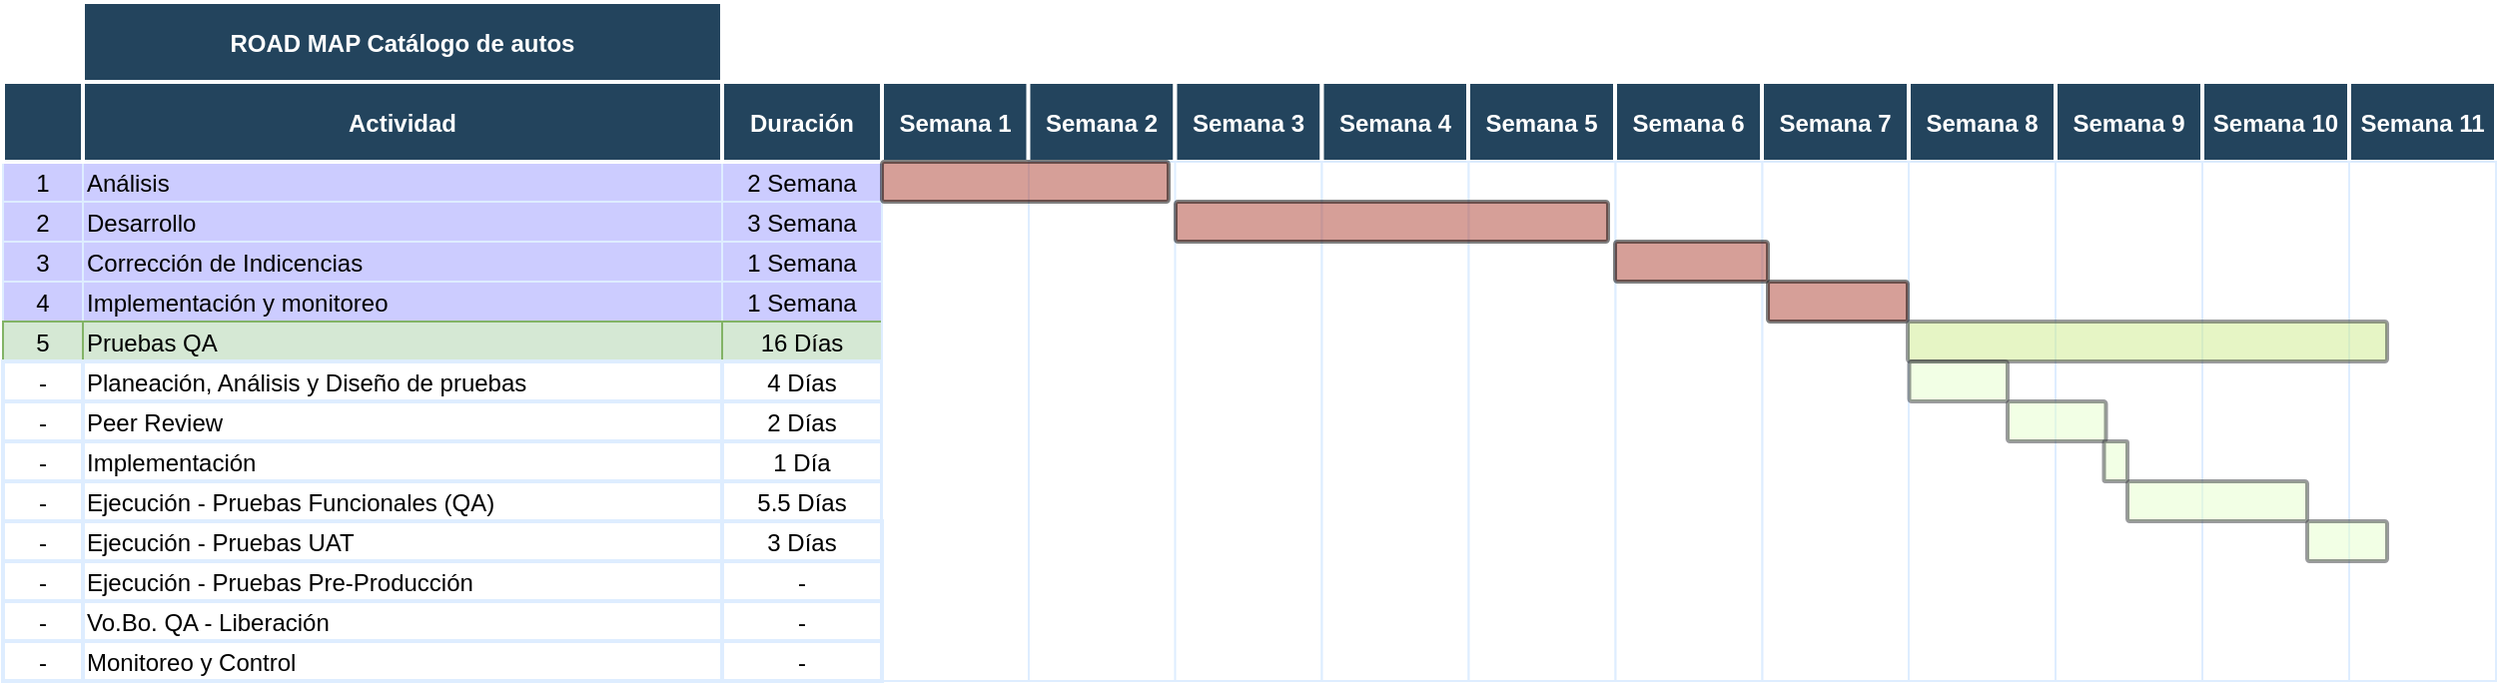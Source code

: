 <mxfile version="22.1.18" type="github">
  <diagram name="Page-1" id="8378b5f6-a2b2-b727-a746-972ab9d02e00">
    <mxGraphModel dx="800" dy="440" grid="1" gridSize="10" guides="1" tooltips="1" connect="0" arrows="1" fold="1" page="1" pageScale="1.5" pageWidth="1169" pageHeight="827" background="none" math="0" shadow="0">
      <root>
        <mxCell id="0" />
        <mxCell id="1" parent="0" />
        <mxCell id="63" value="1" style="strokeColor=#DEEDFF;fillColor=#CCCCFF;" parent="1" vertex="1">
          <mxGeometry x="246.5" y="380" width="40" height="20" as="geometry" />
        </mxCell>
        <mxCell id="64" value="Análisis" style="align=left;strokeColor=#DEEDFF;fillColor=#CCCCFF;" parent="1" vertex="1">
          <mxGeometry x="286.5" y="380" width="320" height="20" as="geometry" />
        </mxCell>
        <mxCell id="65" value="2 Semana" style="strokeColor=#DEEDFF;fillColor=#CCCCFF;" parent="1" vertex="1">
          <mxGeometry x="606.5" y="380" width="80.0" height="20" as="geometry" />
        </mxCell>
        <mxCell id="69" value="2" style="strokeColor=#DEEDFF;fillColor=#CCCCFF;" parent="1" vertex="1">
          <mxGeometry x="246.5" y="400.0" width="40" height="20" as="geometry" />
        </mxCell>
        <mxCell id="70" value="Desarrollo" style="align=left;strokeColor=#DEEDFF;fillColor=#CCCCFF;" parent="1" vertex="1">
          <mxGeometry x="286.5" y="400.0" width="320.0" height="20" as="geometry" />
        </mxCell>
        <mxCell id="71" value="3 Semana" style="strokeColor=#DEEDFF;fillColor=#CCCCFF;" parent="1" vertex="1">
          <mxGeometry x="606.5" y="400.0" width="80.0" height="20" as="geometry" />
        </mxCell>
        <mxCell id="74" value="3" style="strokeColor=#DEEDFF;fillColor=#CCCCFF;" parent="1" vertex="1">
          <mxGeometry x="246.5" y="420.0" width="40" height="20" as="geometry" />
        </mxCell>
        <mxCell id="75" value="Corrección de Indicencias" style="align=left;strokeColor=#DEEDFF;fillColor=#CCCCFF;" parent="1" vertex="1">
          <mxGeometry x="286.5" y="420.0" width="320.0" height="20.0" as="geometry" />
        </mxCell>
        <mxCell id="76" value="1 Semana" style="strokeColor=#DEEDFF;fillColor=#CCCCFF;" parent="1" vertex="1">
          <mxGeometry x="606.5" y="420.0" width="80.0" height="20" as="geometry" />
        </mxCell>
        <mxCell id="79" value="4" style="strokeColor=#DEEDFF;fillColor=#CCCCFF;" parent="1" vertex="1">
          <mxGeometry x="246.5" y="440.0" width="40" height="20" as="geometry" />
        </mxCell>
        <mxCell id="80" value="Implementación y monitoreo" style="align=left;strokeColor=#DEEDFF;fillColor=#CCCCFF;" parent="1" vertex="1">
          <mxGeometry x="286.5" y="440.0" width="320" height="20" as="geometry" />
        </mxCell>
        <mxCell id="81" value="1 Semana" style="strokeColor=#DEEDFF;fillColor=#CCCCFF;" parent="1" vertex="1">
          <mxGeometry x="606.5" y="440.0" width="80.0" height="20" as="geometry" />
        </mxCell>
        <mxCell id="84" value="5" style="strokeColor=#82b366;fillColor=#d5e8d4;" parent="1" vertex="1">
          <mxGeometry x="246.5" y="460.0" width="40" height="20" as="geometry" />
        </mxCell>
        <mxCell id="85" value="Pruebas QA" style="align=left;strokeColor=#82b366;fillColor=#d5e8d4;" parent="1" vertex="1">
          <mxGeometry x="286.5" y="460.0" width="320.0" height="20" as="geometry" />
        </mxCell>
        <mxCell id="86" value="16 Días" style="strokeColor=#82b366;fillColor=#d5e8d4;" parent="1" vertex="1">
          <mxGeometry x="606.5" y="460.0" width="80.0" height="20" as="geometry" />
        </mxCell>
        <mxCell id="89" value="-" style="strokeColor=#DEEDFF;strokeWidth=2;" parent="1" vertex="1">
          <mxGeometry x="246.5" y="480.0" width="40" height="20" as="geometry" />
        </mxCell>
        <mxCell id="90" value="Planeación, Análisis y Diseño de pruebas" style="align=left;strokeColor=#DEEDFF;strokeWidth=2;" parent="1" vertex="1">
          <mxGeometry x="286.5" y="480.0" width="320.0" height="20" as="geometry" />
        </mxCell>
        <mxCell id="91" value="4 Días" style="strokeColor=#DEEDFF;strokeWidth=2;" parent="1" vertex="1">
          <mxGeometry x="606.5" y="480.0" width="80.0" height="20" as="geometry" />
        </mxCell>
        <mxCell id="94" value="-" style="strokeColor=#DEEDFF;strokeWidth=2;" parent="1" vertex="1">
          <mxGeometry x="246.5" y="500.0" width="40" height="20" as="geometry" />
        </mxCell>
        <mxCell id="95" value="Peer Review" style="align=left;strokeColor=#DEEDFF;strokeWidth=2;" parent="1" vertex="1">
          <mxGeometry x="286.5" y="500.0" width="320.0" height="20" as="geometry" />
        </mxCell>
        <mxCell id="96" value="2 Días" style="strokeColor=#DEEDFF;strokeWidth=2;" parent="1" vertex="1">
          <mxGeometry x="606.5" y="500.0" width="80.0" height="20" as="geometry" />
        </mxCell>
        <mxCell id="99" value="-" style="strokeColor=#DEEDFF;fillColor=#FFFFFF;strokeWidth=2;" parent="1" vertex="1">
          <mxGeometry x="246.5" y="520.0" width="40" height="20" as="geometry" />
        </mxCell>
        <mxCell id="100" value="Implementación" style="align=left;strokeColor=#DEEDFF;fillColor=#FFFFFF;strokeWidth=2;" parent="1" vertex="1">
          <mxGeometry x="286.5" y="520.0" width="320.0" height="20" as="geometry" />
        </mxCell>
        <mxCell id="101" value="1 Día" style="strokeColor=#DEEDFF;fillColor=#FFFFFF;strokeWidth=2;" parent="1" vertex="1">
          <mxGeometry x="606.5" y="520.0" width="80.0" height="20" as="geometry" />
        </mxCell>
        <mxCell id="104" value="-" style="strokeColor=#DEEDFF;fillColor=#FFFFFF;strokeWidth=2;" parent="1" vertex="1">
          <mxGeometry x="246.5" y="540.0" width="40" height="20" as="geometry" />
        </mxCell>
        <mxCell id="105" value="Ejecución - Pruebas Funcionales (QA)" style="align=left;strokeColor=#DEEDFF;fillColor=#FFFFFF;strokeWidth=2;" parent="1" vertex="1">
          <mxGeometry x="286.5" y="540.0" width="320.0" height="20.0" as="geometry" />
        </mxCell>
        <mxCell id="106" value="5.5 Días" style="strokeColor=#DEEDFF;fillColor=#FFFFFF;strokeWidth=2;" parent="1" vertex="1">
          <mxGeometry x="606.5" y="540.0" width="80.0" height="20" as="geometry" />
        </mxCell>
        <mxCell id="194" value="" style="strokeColor=#DEEDFF" parent="1" vertex="1">
          <mxGeometry x="686.5" y="380" width="73.5" height="260" as="geometry" />
        </mxCell>
        <mxCell id="2" value="Actividad" style="fillColor=#23445D;strokeColor=#FFFFFF;strokeWidth=2;fontColor=#FFFFFF;fontStyle=1" parent="1" vertex="1">
          <mxGeometry x="286.5" y="340" width="320" height="40" as="geometry" />
        </mxCell>
        <mxCell id="3" value="" style="fillColor=#23445D;strokeColor=#FFFFFF;strokeWidth=2;fontColor=#FFFFFF;fontStyle=1" parent="1" vertex="1">
          <mxGeometry x="246.5" y="340" width="40" height="40" as="geometry" />
        </mxCell>
        <mxCell id="4" value="Semana 1" style="fillColor=#23445D;strokeColor=#FFFFFF;strokeWidth=2;fontColor=#FFFFFF;fontStyle=1" parent="1" vertex="1">
          <mxGeometry x="686.5" y="340" width="73.5" height="40" as="geometry" />
        </mxCell>
        <mxCell id="12" value="Duración" style="fillColor=#23445D;strokeColor=#FFFFFF;strokeWidth=2;fontColor=#FFFFFF;fontStyle=1" parent="1" vertex="1">
          <mxGeometry x="606.5" y="340.0" width="80.0" height="40.0" as="geometry" />
        </mxCell>
        <mxCell id="0TEdr6XwHTBYmzNy-4LU-400" value="-" style="strokeColor=#DEEDFF;strokeWidth=2;" parent="1" vertex="1">
          <mxGeometry x="246.5" y="560.0" width="40" height="20" as="geometry" />
        </mxCell>
        <mxCell id="0TEdr6XwHTBYmzNy-4LU-401" value="Ejecución - Pruebas UAT" style="align=left;strokeColor=#DEEDFF;strokeWidth=2;" parent="1" vertex="1">
          <mxGeometry x="286.5" y="560.0" width="320.0" height="20" as="geometry" />
        </mxCell>
        <mxCell id="0TEdr6XwHTBYmzNy-4LU-402" value="3 Días" style="strokeColor=#DEEDFF;strokeWidth=2;" parent="1" vertex="1">
          <mxGeometry x="606.5" y="560.0" width="80.0" height="20" as="geometry" />
        </mxCell>
        <mxCell id="0TEdr6XwHTBYmzNy-4LU-405" value="-" style="strokeColor=#DEEDFF;fillColor=#FFFFFF;strokeWidth=2;" parent="1" vertex="1">
          <mxGeometry x="246.5" y="580.0" width="40" height="20" as="geometry" />
        </mxCell>
        <mxCell id="0TEdr6XwHTBYmzNy-4LU-406" value="Ejecución - Pruebas Pre-Producción" style="align=left;strokeColor=#DEEDFF;fillColor=#FFFFFF;strokeWidth=2;" parent="1" vertex="1">
          <mxGeometry x="286.5" y="580.0" width="320.0" height="20" as="geometry" />
        </mxCell>
        <mxCell id="0TEdr6XwHTBYmzNy-4LU-407" value="-" style="strokeColor=#DEEDFF;fillColor=#FFFFFF;strokeWidth=2;" parent="1" vertex="1">
          <mxGeometry x="606.5" y="580.0" width="80.0" height="20" as="geometry" />
        </mxCell>
        <mxCell id="0TEdr6XwHTBYmzNy-4LU-410" value="-" style="strokeColor=#DEEDFF;fillColor=#FFFFFF;strokeWidth=2;" parent="1" vertex="1">
          <mxGeometry x="246.5" y="600.0" width="40" height="20" as="geometry" />
        </mxCell>
        <mxCell id="0TEdr6XwHTBYmzNy-4LU-411" value="Vo.Bo. QA - Liberación" style="align=left;strokeColor=#DEEDFF;fillColor=#FFFFFF;strokeWidth=2;" parent="1" vertex="1">
          <mxGeometry x="286.5" y="600.0" width="320.0" height="20.0" as="geometry" />
        </mxCell>
        <mxCell id="0TEdr6XwHTBYmzNy-4LU-412" value="-" style="strokeColor=#DEEDFF;fillColor=#FFFFFF;strokeWidth=2;" parent="1" vertex="1">
          <mxGeometry x="606.5" y="600.0" width="80.0" height="20" as="geometry" />
        </mxCell>
        <mxCell id="0TEdr6XwHTBYmzNy-4LU-415" value="-" style="strokeColor=#DEEDFF;fillColor=#FFFFFF;strokeWidth=2;" parent="1" vertex="1">
          <mxGeometry x="246.5" y="620.0" width="40" height="20" as="geometry" />
        </mxCell>
        <mxCell id="0TEdr6XwHTBYmzNy-4LU-416" value="Monitoreo y Control" style="align=left;strokeColor=#DEEDFF;fillColor=#FFFFFF;strokeWidth=2;" parent="1" vertex="1">
          <mxGeometry x="286.5" y="620.0" width="320.0" height="20.0" as="geometry" />
        </mxCell>
        <mxCell id="0TEdr6XwHTBYmzNy-4LU-417" value="-" style="strokeColor=#DEEDFF;fillColor=#FFFFFF;strokeWidth=2;" parent="1" vertex="1">
          <mxGeometry x="606.5" y="620.0" width="80.0" height="20" as="geometry" />
        </mxCell>
        <mxCell id="0TEdr6XwHTBYmzNy-4LU-431" value="ROAD MAP Catálogo de autos" style="fillColor=#23445D;strokeColor=#FFFFFF;strokeWidth=2;fontColor=#FFFFFF;fontStyle=1" parent="1" vertex="1">
          <mxGeometry x="286.5" y="300" width="320" height="40" as="geometry" />
        </mxCell>
        <mxCell id="rK6uFLKXqWD6iHWjql1R-243" value="Semana 2" style="fillColor=#23445D;strokeColor=#FFFFFF;strokeWidth=2;fontColor=#FFFFFF;fontStyle=1" parent="1" vertex="1">
          <mxGeometry x="759.75" y="340" width="73.5" height="40" as="geometry" />
        </mxCell>
        <mxCell id="rK6uFLKXqWD6iHWjql1R-244" value="Semana 3" style="fillColor=#23445D;strokeColor=#FFFFFF;strokeWidth=2;fontColor=#FFFFFF;fontStyle=1" parent="1" vertex="1">
          <mxGeometry x="833.25" y="340" width="73.5" height="40" as="geometry" />
        </mxCell>
        <mxCell id="rK6uFLKXqWD6iHWjql1R-245" value="Semana 4" style="fillColor=#23445D;strokeColor=#FFFFFF;strokeWidth=2;fontColor=#FFFFFF;fontStyle=1" parent="1" vertex="1">
          <mxGeometry x="906.75" y="340" width="73.5" height="40" as="geometry" />
        </mxCell>
        <mxCell id="rK6uFLKXqWD6iHWjql1R-246" value="Semana 5" style="fillColor=#23445D;strokeColor=#FFFFFF;strokeWidth=2;fontColor=#FFFFFF;fontStyle=1" parent="1" vertex="1">
          <mxGeometry x="980" y="340" width="73.5" height="40" as="geometry" />
        </mxCell>
        <mxCell id="rK6uFLKXqWD6iHWjql1R-247" value="Semana 6" style="fillColor=#23445D;strokeColor=#FFFFFF;strokeWidth=2;fontColor=#FFFFFF;fontStyle=1" parent="1" vertex="1">
          <mxGeometry x="1053.5" y="340" width="73.5" height="40" as="geometry" />
        </mxCell>
        <mxCell id="rK6uFLKXqWD6iHWjql1R-248" value="Semana 7" style="fillColor=#23445D;strokeColor=#FFFFFF;strokeWidth=2;fontColor=#FFFFFF;fontStyle=1" parent="1" vertex="1">
          <mxGeometry x="1127" y="340" width="73.5" height="40" as="geometry" />
        </mxCell>
        <mxCell id="rK6uFLKXqWD6iHWjql1R-249" value="Semana 8" style="fillColor=#23445D;strokeColor=#FFFFFF;strokeWidth=2;fontColor=#FFFFFF;fontStyle=1" parent="1" vertex="1">
          <mxGeometry x="1200.5" y="340" width="73.5" height="40" as="geometry" />
        </mxCell>
        <mxCell id="rK6uFLKXqWD6iHWjql1R-250" value="Semana 9" style="fillColor=#23445D;strokeColor=#FFFFFF;strokeWidth=2;fontColor=#FFFFFF;fontStyle=1" parent="1" vertex="1">
          <mxGeometry x="1274" y="340" width="73.5" height="40" as="geometry" />
        </mxCell>
        <mxCell id="rK6uFLKXqWD6iHWjql1R-251" value="Semana 10" style="fillColor=#23445D;strokeColor=#FFFFFF;strokeWidth=2;fontColor=#FFFFFF;fontStyle=1" parent="1" vertex="1">
          <mxGeometry x="1347.5" y="340" width="73.5" height="40" as="geometry" />
        </mxCell>
        <mxCell id="rK6uFLKXqWD6iHWjql1R-252" value="Semana 11" style="fillColor=#23445D;strokeColor=#FFFFFF;strokeWidth=2;fontColor=#FFFFFF;fontStyle=1" parent="1" vertex="1">
          <mxGeometry x="1421" y="340" width="73.5" height="40" as="geometry" />
        </mxCell>
        <mxCell id="rK6uFLKXqWD6iHWjql1R-254" value="" style="strokeColor=#DEEDFF" parent="1" vertex="1">
          <mxGeometry x="760" y="380" width="73.5" height="260" as="geometry" />
        </mxCell>
        <mxCell id="rK6uFLKXqWD6iHWjql1R-255" value="" style="strokeColor=#DEEDFF" parent="1" vertex="1">
          <mxGeometry x="833.25" y="380" width="73.5" height="260" as="geometry" />
        </mxCell>
        <mxCell id="rK6uFLKXqWD6iHWjql1R-256" value="" style="strokeColor=#DEEDFF" parent="1" vertex="1">
          <mxGeometry x="906.75" y="380" width="73.5" height="260" as="geometry" />
        </mxCell>
        <mxCell id="rK6uFLKXqWD6iHWjql1R-257" value="" style="strokeColor=#DEEDFF" parent="1" vertex="1">
          <mxGeometry x="980.25" y="380" width="73.5" height="260" as="geometry" />
        </mxCell>
        <mxCell id="rK6uFLKXqWD6iHWjql1R-258" value="" style="strokeColor=#DEEDFF" parent="1" vertex="1">
          <mxGeometry x="1053.75" y="380" width="73.5" height="260" as="geometry" />
        </mxCell>
        <mxCell id="rK6uFLKXqWD6iHWjql1R-259" value="" style="strokeColor=#DEEDFF" parent="1" vertex="1">
          <mxGeometry x="1127.25" y="380" width="73.5" height="260" as="geometry" />
        </mxCell>
        <mxCell id="rK6uFLKXqWD6iHWjql1R-260" value="" style="strokeColor=#DEEDFF" parent="1" vertex="1">
          <mxGeometry x="1200.5" y="380" width="73.5" height="260" as="geometry" />
        </mxCell>
        <mxCell id="rK6uFLKXqWD6iHWjql1R-261" value="" style="strokeColor=#DEEDFF" parent="1" vertex="1">
          <mxGeometry x="1274" y="380" width="73.5" height="260" as="geometry" />
        </mxCell>
        <mxCell id="rK6uFLKXqWD6iHWjql1R-262" value="" style="strokeColor=#DEEDFF" parent="1" vertex="1">
          <mxGeometry x="1347.5" y="380" width="73.5" height="260" as="geometry" />
        </mxCell>
        <mxCell id="rK6uFLKXqWD6iHWjql1R-263" value="" style="strokeColor=#DEEDFF" parent="1" vertex="1">
          <mxGeometry x="1421" y="380" width="73.5" height="260" as="geometry" />
        </mxCell>
        <mxCell id="242" value="" style="shape=mxgraph.flowchart.process;fillColor=#AE4132;strokeColor=#000000;strokeWidth=2;opacity=50" parent="1" vertex="1">
          <mxGeometry x="686.5" y="380" width="143.5" height="20" as="geometry" />
        </mxCell>
        <mxCell id="rK6uFLKXqWD6iHWjql1R-253" value="" style="shape=mxgraph.flowchart.process;fillColor=#AE4132;strokeColor=#000000;strokeWidth=2;opacity=50" parent="1" vertex="1">
          <mxGeometry x="833.5" y="400" width="216.5" height="20" as="geometry" />
        </mxCell>
        <mxCell id="rK6uFLKXqWD6iHWjql1R-264" value="" style="shape=mxgraph.flowchart.process;fillColor=#AE4132;strokeColor=#000000;strokeWidth=2;opacity=50" parent="1" vertex="1">
          <mxGeometry x="1053.5" y="420" width="76.5" height="20" as="geometry" />
        </mxCell>
        <mxCell id="rK6uFLKXqWD6iHWjql1R-265" value="" style="shape=mxgraph.flowchart.process;fillColor=#AE4132;strokeColor=#000000;strokeWidth=2;opacity=50" parent="1" vertex="1">
          <mxGeometry x="1130" y="440" width="70" height="20" as="geometry" />
        </mxCell>
        <mxCell id="NE0bAx0aJU_km6K3DfQn-242" value="" style="shape=mxgraph.flowchart.process;fillColor=#cdeb8b;strokeColor=#36393d;strokeWidth=2;opacity=50;" vertex="1" parent="1">
          <mxGeometry x="1200" y="460" width="240" height="20" as="geometry" />
        </mxCell>
        <mxCell id="NE0bAx0aJU_km6K3DfQn-243" value="" style="shape=mxgraph.flowchart.process;fillColor=#E6FFCC;strokeColor=#36393d;strokeWidth=2;opacity=50;" vertex="1" parent="1">
          <mxGeometry x="1200.75" y="480" width="49.25" height="20" as="geometry" />
        </mxCell>
        <mxCell id="NE0bAx0aJU_km6K3DfQn-244" value="" style="shape=mxgraph.flowchart.process;fillColor=#E6FFCC;strokeColor=#36393d;strokeWidth=2;opacity=50;" vertex="1" parent="1">
          <mxGeometry x="1250" y="500" width="49.25" height="20" as="geometry" />
        </mxCell>
        <mxCell id="NE0bAx0aJU_km6K3DfQn-245" value="" style="shape=mxgraph.flowchart.process;fillColor=#E6FFCC;strokeColor=#36393d;strokeWidth=2;opacity=50;" vertex="1" parent="1">
          <mxGeometry x="1298.25" y="520" width="11.75" height="20" as="geometry" />
        </mxCell>
        <mxCell id="NE0bAx0aJU_km6K3DfQn-246" value="" style="shape=mxgraph.flowchart.process;fillColor=#E6FFCC;strokeColor=#36393d;strokeWidth=2;opacity=50;" vertex="1" parent="1">
          <mxGeometry x="1310" y="540" width="90" height="20" as="geometry" />
        </mxCell>
        <mxCell id="NE0bAx0aJU_km6K3DfQn-247" value="" style="shape=mxgraph.flowchart.process;fillColor=#E6FFCC;strokeColor=#36393d;strokeWidth=2;opacity=50;" vertex="1" parent="1">
          <mxGeometry x="1400" y="560" width="40" height="20" as="geometry" />
        </mxCell>
      </root>
    </mxGraphModel>
  </diagram>
</mxfile>
